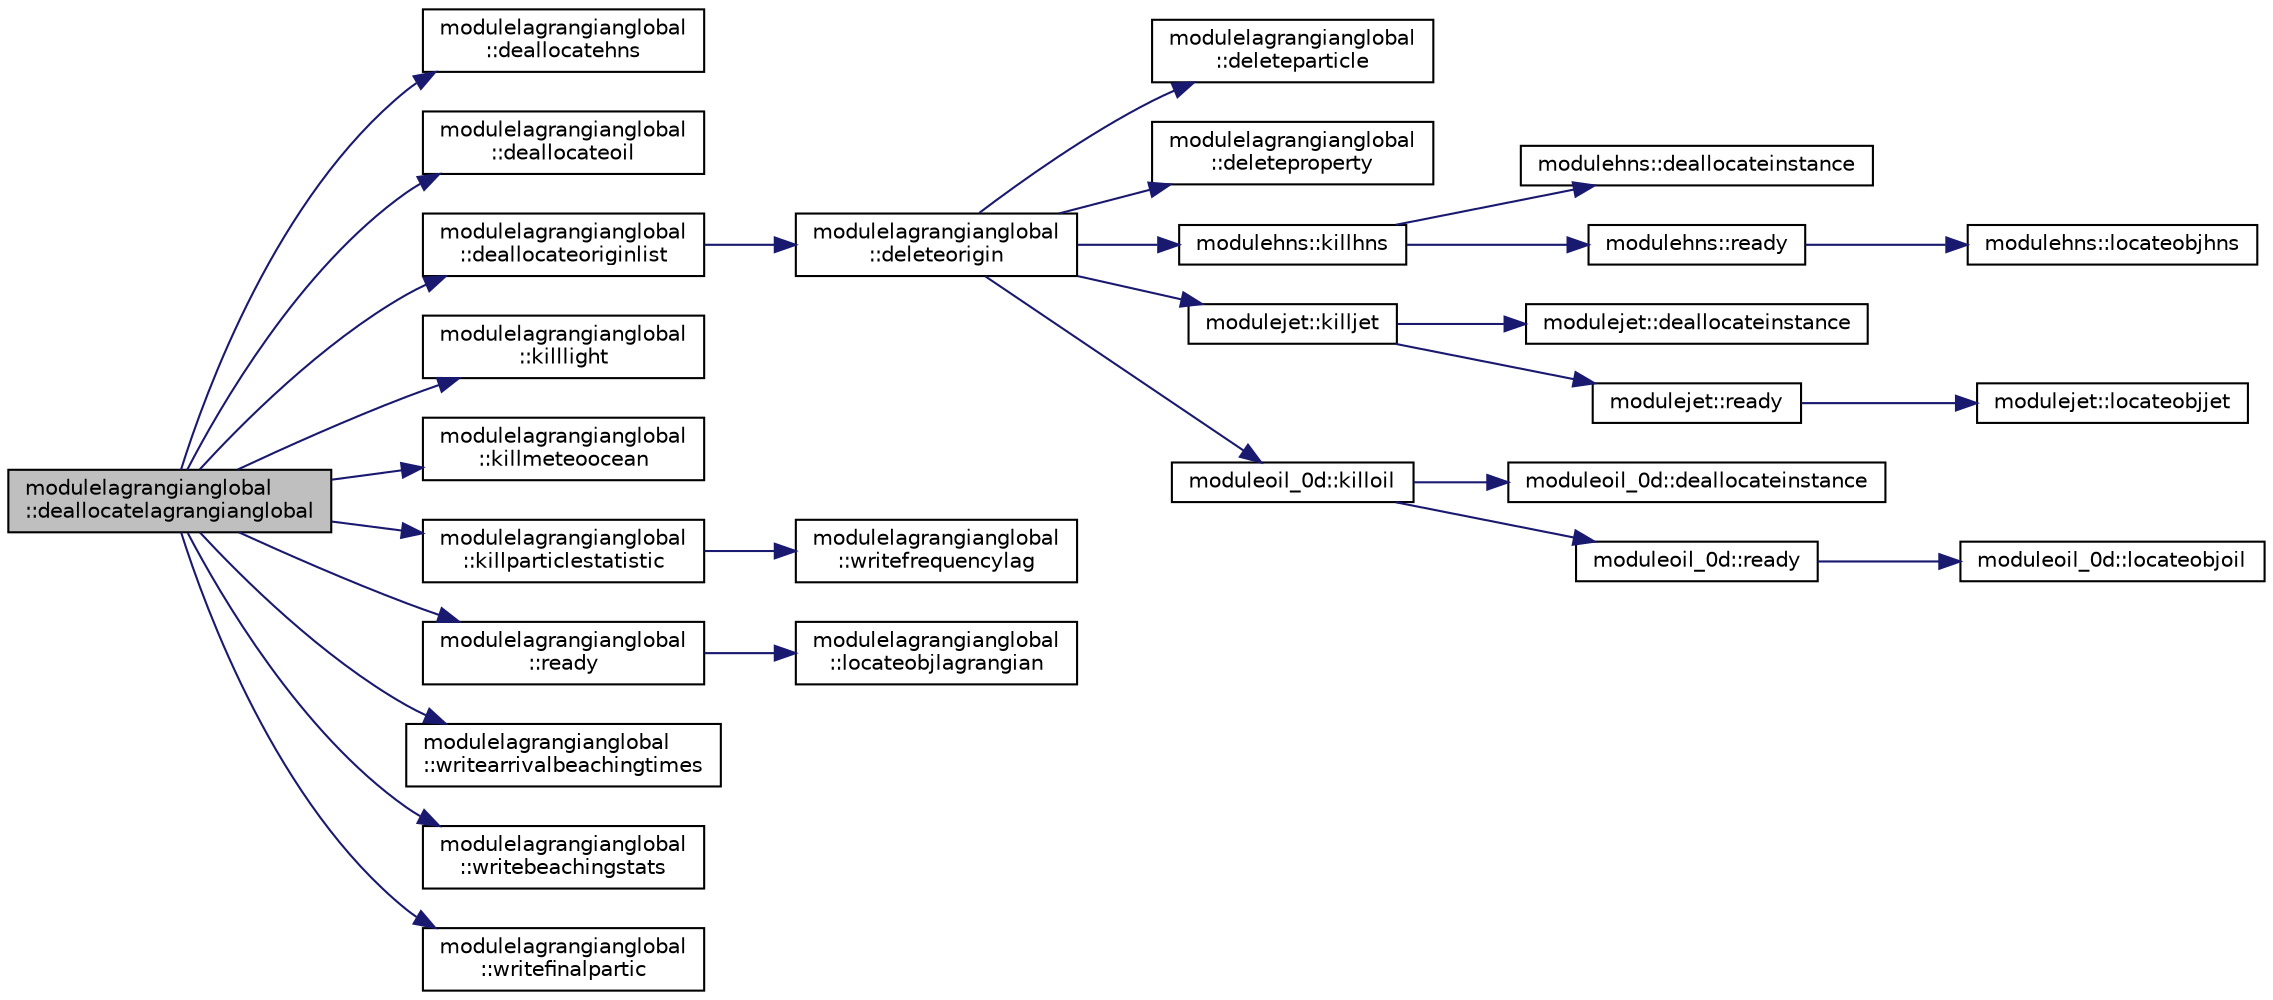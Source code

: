digraph "modulelagrangianglobal::deallocatelagrangianglobal"
{
 // LATEX_PDF_SIZE
  edge [fontname="Helvetica",fontsize="10",labelfontname="Helvetica",labelfontsize="10"];
  node [fontname="Helvetica",fontsize="10",shape=record];
  rankdir="LR";
  Node1 [label="modulelagrangianglobal\l::deallocatelagrangianglobal",height=0.2,width=0.4,color="black", fillcolor="grey75", style="filled", fontcolor="black",tooltip=" "];
  Node1 -> Node2 [color="midnightblue",fontsize="10",style="solid",fontname="Helvetica"];
  Node2 [label="modulelagrangianglobal\l::deallocatehns",height=0.2,width=0.4,color="black", fillcolor="white", style="filled",URL="$namespacemodulelagrangianglobal.html#a34137a5604bf2312cac012e0415fdb9f",tooltip=" "];
  Node1 -> Node3 [color="midnightblue",fontsize="10",style="solid",fontname="Helvetica"];
  Node3 [label="modulelagrangianglobal\l::deallocateoil",height=0.2,width=0.4,color="black", fillcolor="white", style="filled",URL="$namespacemodulelagrangianglobal.html#a09f60316f814ba83ce713d83c0cf67ef",tooltip=" "];
  Node1 -> Node4 [color="midnightblue",fontsize="10",style="solid",fontname="Helvetica"];
  Node4 [label="modulelagrangianglobal\l::deallocateoriginlist",height=0.2,width=0.4,color="black", fillcolor="white", style="filled",URL="$namespacemodulelagrangianglobal.html#a6e34918fa64284d7048a43df89293088",tooltip=" "];
  Node4 -> Node5 [color="midnightblue",fontsize="10",style="solid",fontname="Helvetica"];
  Node5 [label="modulelagrangianglobal\l::deleteorigin",height=0.2,width=0.4,color="black", fillcolor="white", style="filled",URL="$namespacemodulelagrangianglobal.html#a47b61d17a8d0a48abe9ccb2937d67a93",tooltip=" "];
  Node5 -> Node6 [color="midnightblue",fontsize="10",style="solid",fontname="Helvetica"];
  Node6 [label="modulelagrangianglobal\l::deleteparticle",height=0.2,width=0.4,color="black", fillcolor="white", style="filled",URL="$namespacemodulelagrangianglobal.html#aef9b588fe6eb57b2059f4fd96df7bd7d",tooltip=" "];
  Node5 -> Node7 [color="midnightblue",fontsize="10",style="solid",fontname="Helvetica"];
  Node7 [label="modulelagrangianglobal\l::deleteproperty",height=0.2,width=0.4,color="black", fillcolor="white", style="filled",URL="$namespacemodulelagrangianglobal.html#af269f1bc18ee6db0ac6b2b6d27bc7499",tooltip=" "];
  Node5 -> Node8 [color="midnightblue",fontsize="10",style="solid",fontname="Helvetica"];
  Node8 [label="modulehns::killhns",height=0.2,width=0.4,color="black", fillcolor="white", style="filled",URL="$namespacemodulehns.html#ae9cbb1085170907acb10a56c08c0a669",tooltip=" "];
  Node8 -> Node9 [color="midnightblue",fontsize="10",style="solid",fontname="Helvetica"];
  Node9 [label="modulehns::deallocateinstance",height=0.2,width=0.4,color="black", fillcolor="white", style="filled",URL="$namespacemodulehns.html#a3c016aeb7936c47cd4071d8b9aa3ac75",tooltip=" "];
  Node8 -> Node10 [color="midnightblue",fontsize="10",style="solid",fontname="Helvetica"];
  Node10 [label="modulehns::ready",height=0.2,width=0.4,color="black", fillcolor="white", style="filled",URL="$namespacemodulehns.html#a1b4bda03d346568b51278fca35b05366",tooltip=" "];
  Node10 -> Node11 [color="midnightblue",fontsize="10",style="solid",fontname="Helvetica"];
  Node11 [label="modulehns::locateobjhns",height=0.2,width=0.4,color="black", fillcolor="white", style="filled",URL="$namespacemodulehns.html#aff869b6b5dffbe4b2d00b777a1c0455d",tooltip=" "];
  Node5 -> Node12 [color="midnightblue",fontsize="10",style="solid",fontname="Helvetica"];
  Node12 [label="modulejet::killjet",height=0.2,width=0.4,color="black", fillcolor="white", style="filled",URL="$namespacemodulejet.html#a98749a91e325a4b4041aa46d5abfde4e",tooltip=" "];
  Node12 -> Node13 [color="midnightblue",fontsize="10",style="solid",fontname="Helvetica"];
  Node13 [label="modulejet::deallocateinstance",height=0.2,width=0.4,color="black", fillcolor="white", style="filled",URL="$namespacemodulejet.html#aed198ff7ee371124ec0afa1cd4cfe116",tooltip=" "];
  Node12 -> Node14 [color="midnightblue",fontsize="10",style="solid",fontname="Helvetica"];
  Node14 [label="modulejet::ready",height=0.2,width=0.4,color="black", fillcolor="white", style="filled",URL="$namespacemodulejet.html#a08cf17884b67eb6e393c3f7553f6398f",tooltip=" "];
  Node14 -> Node15 [color="midnightblue",fontsize="10",style="solid",fontname="Helvetica"];
  Node15 [label="modulejet::locateobjjet",height=0.2,width=0.4,color="black", fillcolor="white", style="filled",URL="$namespacemodulejet.html#a0b2668a76b18f69741deda8796740f8f",tooltip=" "];
  Node5 -> Node16 [color="midnightblue",fontsize="10",style="solid",fontname="Helvetica"];
  Node16 [label="moduleoil_0d::killoil",height=0.2,width=0.4,color="black", fillcolor="white", style="filled",URL="$namespacemoduleoil__0d.html#af1fa454b03e05f0047dd0b211f889b4b",tooltip=" "];
  Node16 -> Node17 [color="midnightblue",fontsize="10",style="solid",fontname="Helvetica"];
  Node17 [label="moduleoil_0d::deallocateinstance",height=0.2,width=0.4,color="black", fillcolor="white", style="filled",URL="$namespacemoduleoil__0d.html#af21b7b35e50b7197438d5bfc61cb5ac4",tooltip=" "];
  Node16 -> Node18 [color="midnightblue",fontsize="10",style="solid",fontname="Helvetica"];
  Node18 [label="moduleoil_0d::ready",height=0.2,width=0.4,color="black", fillcolor="white", style="filled",URL="$namespacemoduleoil__0d.html#a5cfb3f6c158c2f89ed12f50f11b66786",tooltip=" "];
  Node18 -> Node19 [color="midnightblue",fontsize="10",style="solid",fontname="Helvetica"];
  Node19 [label="moduleoil_0d::locateobjoil",height=0.2,width=0.4,color="black", fillcolor="white", style="filled",URL="$namespacemoduleoil__0d.html#a9c7229be13ce2cc83e0f461b6355f4fa",tooltip=" "];
  Node1 -> Node20 [color="midnightblue",fontsize="10",style="solid",fontname="Helvetica"];
  Node20 [label="modulelagrangianglobal\l::killlight",height=0.2,width=0.4,color="black", fillcolor="white", style="filled",URL="$namespacemodulelagrangianglobal.html#ae738cd408e31ba7ac9158f7d3e11b53a",tooltip=" "];
  Node1 -> Node21 [color="midnightblue",fontsize="10",style="solid",fontname="Helvetica"];
  Node21 [label="modulelagrangianglobal\l::killmeteoocean",height=0.2,width=0.4,color="black", fillcolor="white", style="filled",URL="$namespacemodulelagrangianglobal.html#a554a65c3f7ed6c27bff5e766338687d5",tooltip=" "];
  Node1 -> Node22 [color="midnightblue",fontsize="10",style="solid",fontname="Helvetica"];
  Node22 [label="modulelagrangianglobal\l::killparticlestatistic",height=0.2,width=0.4,color="black", fillcolor="white", style="filled",URL="$namespacemodulelagrangianglobal.html#a3ce834e6c05495002ac0eda8b4096d0e",tooltip=" "];
  Node22 -> Node23 [color="midnightblue",fontsize="10",style="solid",fontname="Helvetica"];
  Node23 [label="modulelagrangianglobal\l::writefrequencylag",height=0.2,width=0.4,color="black", fillcolor="white", style="filled",URL="$namespacemodulelagrangianglobal.html#a091fa515c0c76fbe52d2c31ad026151d",tooltip=" "];
  Node1 -> Node24 [color="midnightblue",fontsize="10",style="solid",fontname="Helvetica"];
  Node24 [label="modulelagrangianglobal\l::ready",height=0.2,width=0.4,color="black", fillcolor="white", style="filled",URL="$namespacemodulelagrangianglobal.html#ab75b97011a170683ac68816525771168",tooltip=" "];
  Node24 -> Node25 [color="midnightblue",fontsize="10",style="solid",fontname="Helvetica"];
  Node25 [label="modulelagrangianglobal\l::locateobjlagrangian",height=0.2,width=0.4,color="black", fillcolor="white", style="filled",URL="$namespacemodulelagrangianglobal.html#adde8d4f2aa77a7a09dbd30d7200dcc6d",tooltip=" "];
  Node1 -> Node26 [color="midnightblue",fontsize="10",style="solid",fontname="Helvetica"];
  Node26 [label="modulelagrangianglobal\l::writearrivalbeachingtimes",height=0.2,width=0.4,color="black", fillcolor="white", style="filled",URL="$namespacemodulelagrangianglobal.html#abe2b20a8a7925f8d626cdc676a372c07",tooltip=" "];
  Node1 -> Node27 [color="midnightblue",fontsize="10",style="solid",fontname="Helvetica"];
  Node27 [label="modulelagrangianglobal\l::writebeachingstats",height=0.2,width=0.4,color="black", fillcolor="white", style="filled",URL="$namespacemodulelagrangianglobal.html#ab5538aa3df9f78e442a96f940f3d160f",tooltip=" "];
  Node1 -> Node28 [color="midnightblue",fontsize="10",style="solid",fontname="Helvetica"];
  Node28 [label="modulelagrangianglobal\l::writefinalpartic",height=0.2,width=0.4,color="black", fillcolor="white", style="filled",URL="$namespacemodulelagrangianglobal.html#a2bf7986f317831603f4eb96d616f643e",tooltip=" "];
}
